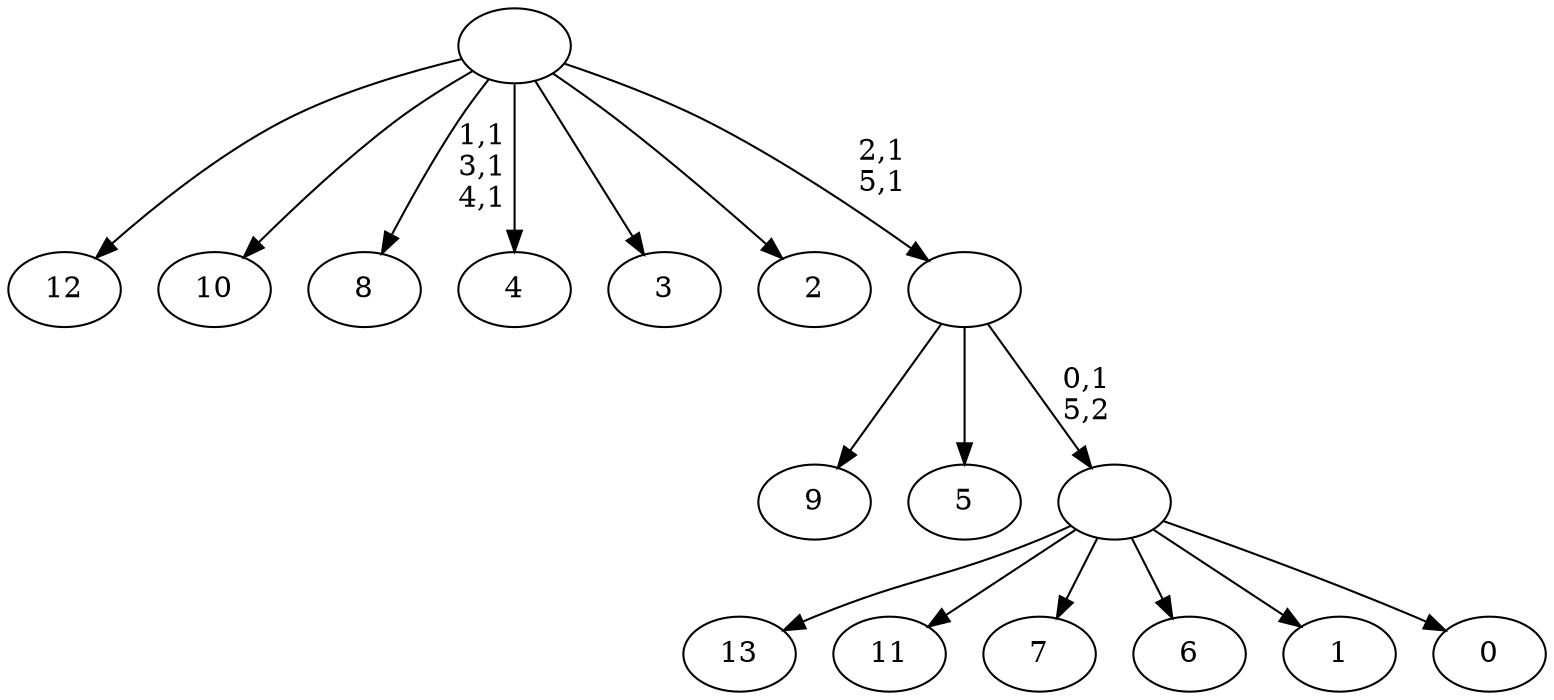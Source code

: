 digraph T {
	20 [label="13"]
	19 [label="12"]
	18 [label="11"]
	17 [label="10"]
	16 [label="9"]
	15 [label="8"]
	11 [label="7"]
	10 [label="6"]
	9 [label="5"]
	8 [label="4"]
	7 [label="3"]
	6 [label="2"]
	5 [label="1"]
	4 [label="0"]
	3 [label=""]
	2 [label=""]
	0 [label=""]
	3 -> 20 [label=""]
	3 -> 18 [label=""]
	3 -> 11 [label=""]
	3 -> 10 [label=""]
	3 -> 5 [label=""]
	3 -> 4 [label=""]
	2 -> 16 [label=""]
	2 -> 9 [label=""]
	2 -> 3 [label="0,1\n5,2"]
	0 -> 2 [label="2,1\n5,1"]
	0 -> 15 [label="1,1\n3,1\n4,1"]
	0 -> 19 [label=""]
	0 -> 17 [label=""]
	0 -> 8 [label=""]
	0 -> 7 [label=""]
	0 -> 6 [label=""]
}
